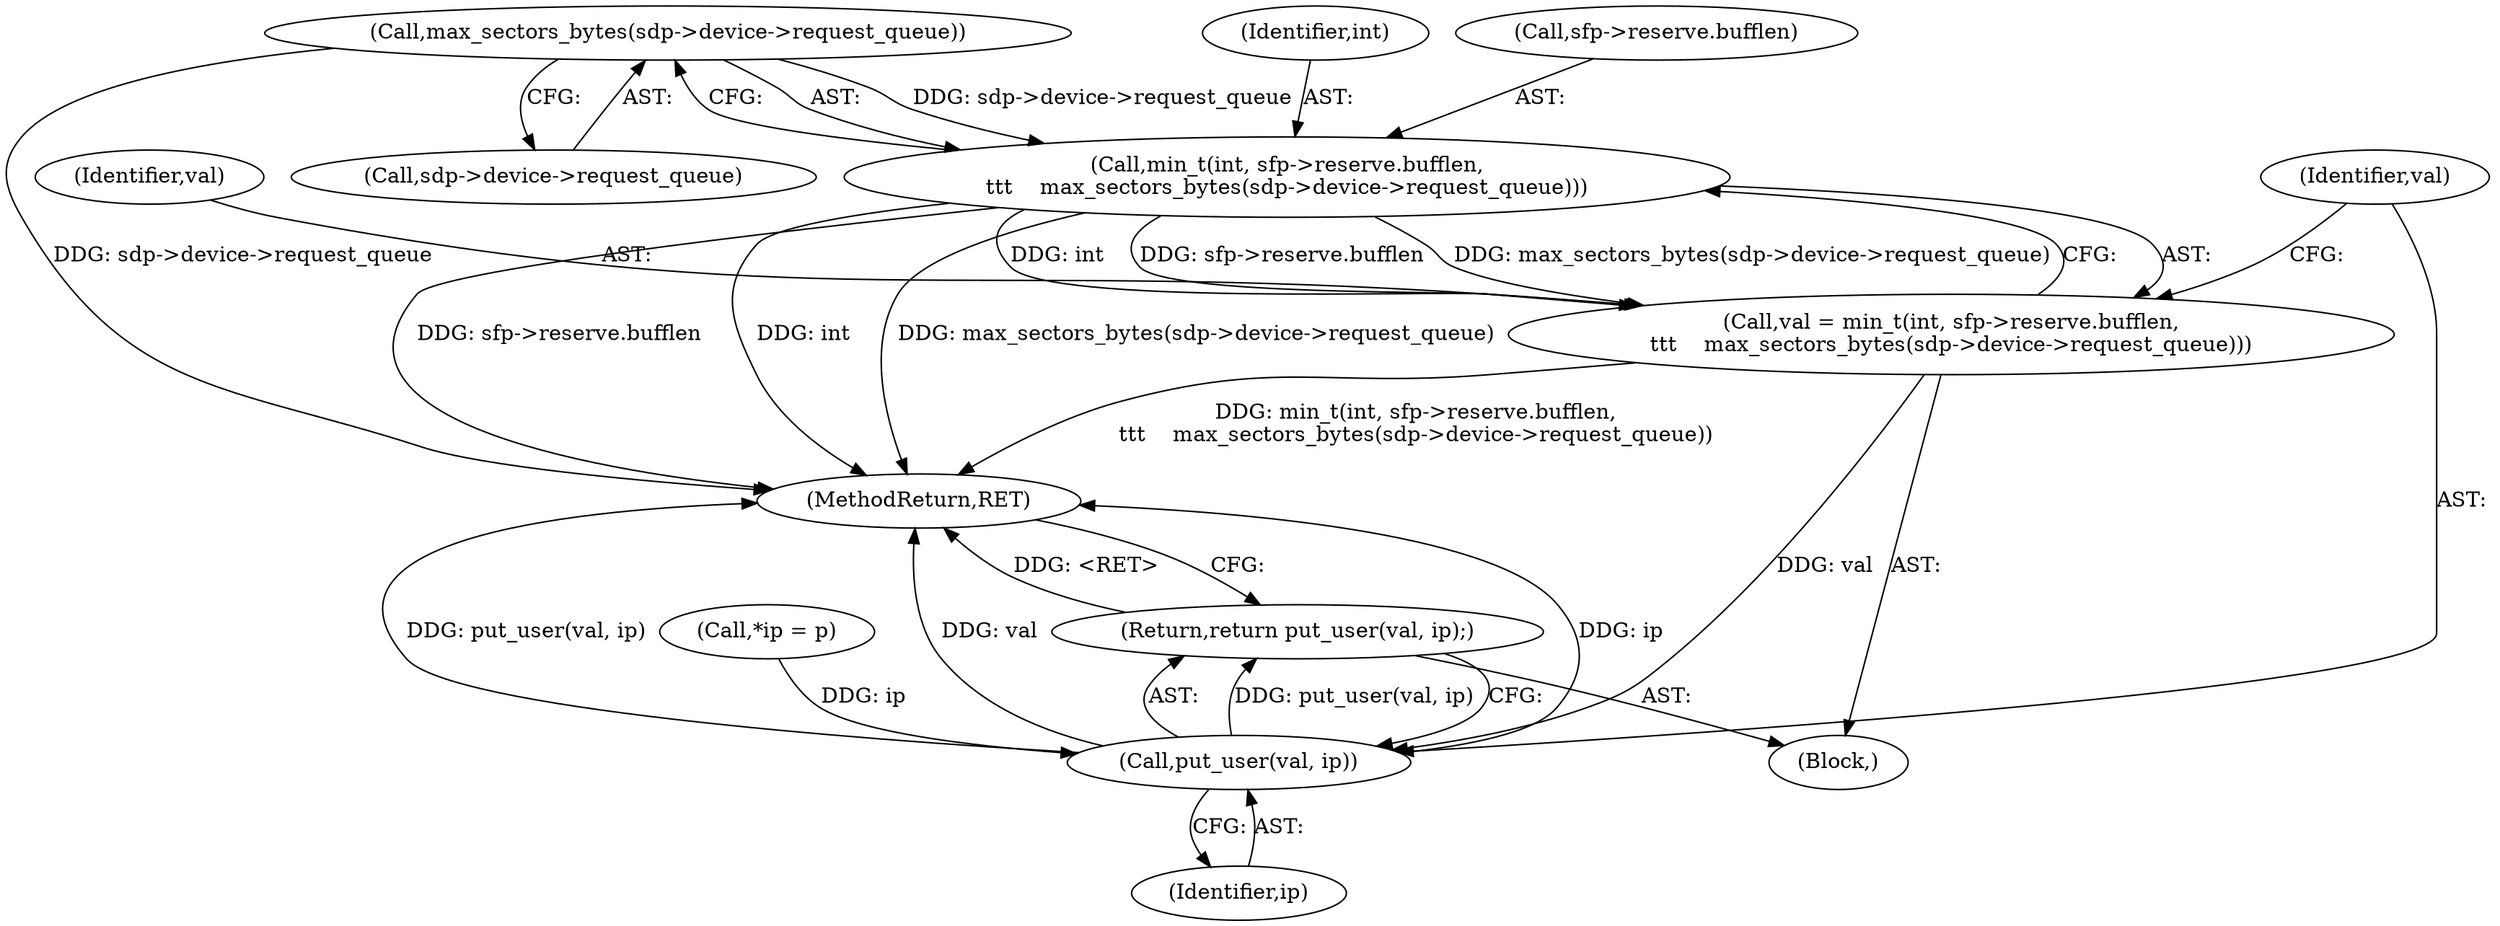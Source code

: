 digraph "0_linux_3e0097499839e0fe3af380410eababe5a47c4cf9_0@pointer" {
"1000692" [label="(Call,max_sectors_bytes(sdp->device->request_queue))"];
"1000685" [label="(Call,min_t(int, sfp->reserve.bufflen,\n\t\t\t    max_sectors_bytes(sdp->device->request_queue)))"];
"1000683" [label="(Call,val = min_t(int, sfp->reserve.bufflen,\n\t\t\t    max_sectors_bytes(sdp->device->request_queue)))"];
"1000699" [label="(Call,put_user(val, ip))"];
"1000698" [label="(Return,return put_user(val, ip);)"];
"1000692" [label="(Call,max_sectors_bytes(sdp->device->request_queue))"];
"1000685" [label="(Call,min_t(int, sfp->reserve.bufflen,\n\t\t\t    max_sectors_bytes(sdp->device->request_queue)))"];
"1000699" [label="(Call,put_user(val, ip))"];
"1000701" [label="(Identifier,ip)"];
"1000118" [label="(Call,*ip = p)"];
"1000687" [label="(Call,sfp->reserve.bufflen)"];
"1000167" [label="(Block,)"];
"1000693" [label="(Call,sdp->device->request_queue)"];
"1000700" [label="(Identifier,val)"];
"1000684" [label="(Identifier,val)"];
"1000686" [label="(Identifier,int)"];
"1000698" [label="(Return,return put_user(val, ip);)"];
"1001060" [label="(MethodReturn,RET)"];
"1000683" [label="(Call,val = min_t(int, sfp->reserve.bufflen,\n\t\t\t    max_sectors_bytes(sdp->device->request_queue)))"];
"1000692" -> "1000685"  [label="AST: "];
"1000692" -> "1000693"  [label="CFG: "];
"1000693" -> "1000692"  [label="AST: "];
"1000685" -> "1000692"  [label="CFG: "];
"1000692" -> "1001060"  [label="DDG: sdp->device->request_queue"];
"1000692" -> "1000685"  [label="DDG: sdp->device->request_queue"];
"1000685" -> "1000683"  [label="AST: "];
"1000686" -> "1000685"  [label="AST: "];
"1000687" -> "1000685"  [label="AST: "];
"1000683" -> "1000685"  [label="CFG: "];
"1000685" -> "1001060"  [label="DDG: sfp->reserve.bufflen"];
"1000685" -> "1001060"  [label="DDG: int"];
"1000685" -> "1001060"  [label="DDG: max_sectors_bytes(sdp->device->request_queue)"];
"1000685" -> "1000683"  [label="DDG: int"];
"1000685" -> "1000683"  [label="DDG: sfp->reserve.bufflen"];
"1000685" -> "1000683"  [label="DDG: max_sectors_bytes(sdp->device->request_queue)"];
"1000683" -> "1000167"  [label="AST: "];
"1000684" -> "1000683"  [label="AST: "];
"1000700" -> "1000683"  [label="CFG: "];
"1000683" -> "1001060"  [label="DDG: min_t(int, sfp->reserve.bufflen,\n\t\t\t    max_sectors_bytes(sdp->device->request_queue))"];
"1000683" -> "1000699"  [label="DDG: val"];
"1000699" -> "1000698"  [label="AST: "];
"1000699" -> "1000701"  [label="CFG: "];
"1000700" -> "1000699"  [label="AST: "];
"1000701" -> "1000699"  [label="AST: "];
"1000698" -> "1000699"  [label="CFG: "];
"1000699" -> "1001060"  [label="DDG: val"];
"1000699" -> "1001060"  [label="DDG: ip"];
"1000699" -> "1001060"  [label="DDG: put_user(val, ip)"];
"1000699" -> "1000698"  [label="DDG: put_user(val, ip)"];
"1000118" -> "1000699"  [label="DDG: ip"];
"1000698" -> "1000167"  [label="AST: "];
"1001060" -> "1000698"  [label="CFG: "];
"1000698" -> "1001060"  [label="DDG: <RET>"];
}

